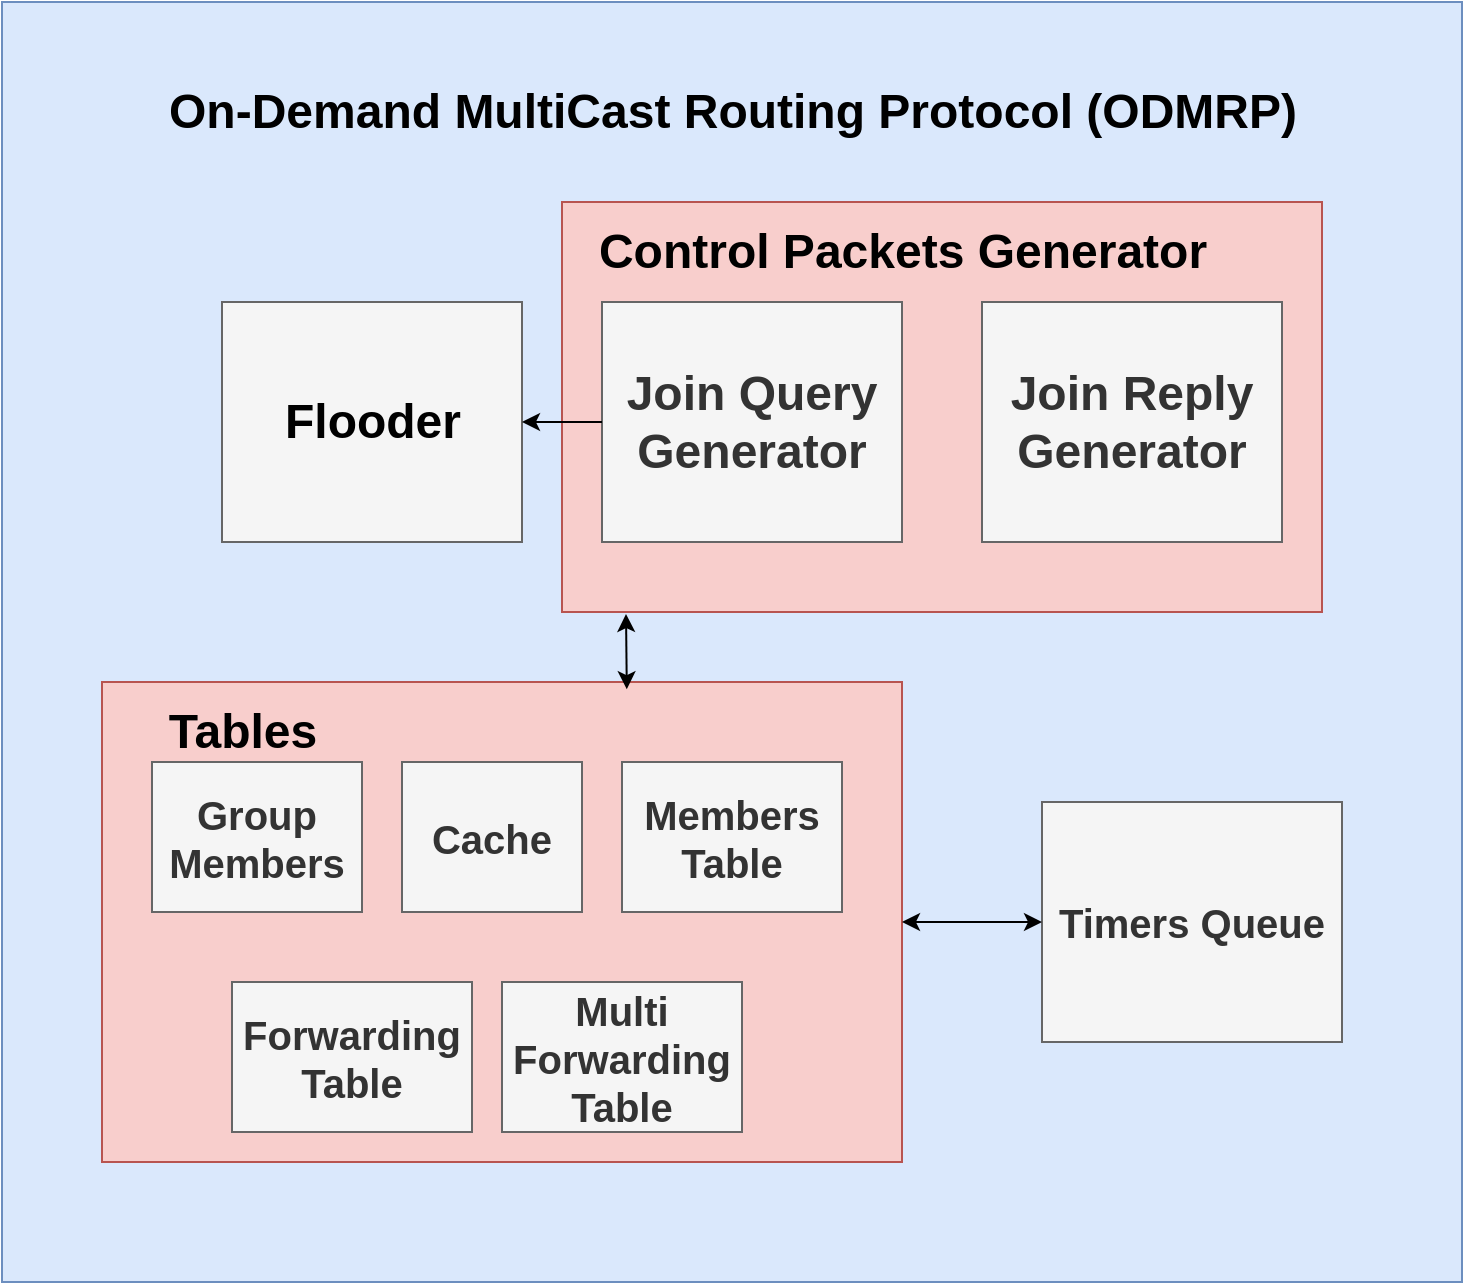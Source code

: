 <mxfile version="14.9.2" type="device"><diagram id="eRYonqHL9b5hYBSjvAid" name="Page-1"><mxGraphModel dx="1422" dy="793" grid="1" gridSize="10" guides="1" tooltips="1" connect="1" arrows="1" fold="1" page="1" pageScale="1" pageWidth="850" pageHeight="1100" math="0" shadow="0"><root><mxCell id="0"/><mxCell id="1" parent="0"/><mxCell id="4z-TqeeIUuypQ0in2cZr-1" value="&lt;h1 align=&quot;center&quot;&gt;&lt;br&gt;&lt;/h1&gt;" style="rounded=0;whiteSpace=wrap;html=1;fillColor=#dae8fc;strokeColor=#6c8ebf;align=center;" parent="1" vertex="1"><mxGeometry x="70" y="130" width="730" height="640" as="geometry"/></mxCell><mxCell id="4z-TqeeIUuypQ0in2cZr-2" value="&lt;h1 style=&quot;font-size: 24px;&quot;&gt;On-Demand MultiCast Routing Protocol (ODMRP)&lt;/h1&gt;" style="text;html=1;align=center;verticalAlign=middle;resizable=0;points=[];autosize=1;strokeColor=none;fontStyle=1;fontFamily=Helvetica;fontSize=24;" parent="1" vertex="1"><mxGeometry x="145" y="150" width="580" height="70" as="geometry"/></mxCell><mxCell id="4z-TqeeIUuypQ0in2cZr-6" value="" style="rounded=0;whiteSpace=wrap;html=1;fillColor=#f5f5f5;strokeColor=#666666;fontColor=#333333;" parent="1" vertex="1"><mxGeometry x="180" y="280" width="150" height="120" as="geometry"/></mxCell><mxCell id="4z-TqeeIUuypQ0in2cZr-7" value="" style="rounded=0;whiteSpace=wrap;html=1;fillColor=#f8cecc;strokeColor=#b85450;" parent="1" vertex="1"><mxGeometry x="120" y="470" width="400" height="240" as="geometry"/></mxCell><mxCell id="4z-TqeeIUuypQ0in2cZr-9" value="" style="rounded=0;whiteSpace=wrap;html=1;fillColor=#f8cecc;strokeColor=#b85450;" parent="1" vertex="1"><mxGeometry x="350" y="230" width="380" height="205" as="geometry"/></mxCell><mxCell id="4z-TqeeIUuypQ0in2cZr-5" value="Join Reply Generator" style="rounded=0;whiteSpace=wrap;html=1;fillColor=#f5f5f5;strokeColor=#666666;fontColor=#333333;fontStyle=1;fontSize=24;" parent="1" vertex="1"><mxGeometry x="560" y="280" width="150" height="120" as="geometry"/></mxCell><mxCell id="4z-TqeeIUuypQ0in2cZr-4" value="Join Query Generator" style="rounded=0;whiteSpace=wrap;html=1;fillColor=#f5f5f5;strokeColor=#666666;fontColor=#333333;fontSize=24;fontStyle=1" parent="1" vertex="1"><mxGeometry x="370" y="280" width="150" height="120" as="geometry"/></mxCell><mxCell id="4z-TqeeIUuypQ0in2cZr-10" value="" style="endArrow=classic;html=1;entryX=1;entryY=0.5;entryDx=0;entryDy=0;exitX=0;exitY=0.5;exitDx=0;exitDy=0;" parent="1" source="4z-TqeeIUuypQ0in2cZr-4" target="4z-TqeeIUuypQ0in2cZr-6" edge="1"><mxGeometry width="50" height="50" relative="1" as="geometry"><mxPoint x="400" y="410" as="sourcePoint"/><mxPoint x="450" y="360" as="targetPoint"/></mxGeometry></mxCell><mxCell id="4z-TqeeIUuypQ0in2cZr-11" value="Control Packets Generator" style="text;html=1;align=center;verticalAlign=middle;resizable=0;points=[];autosize=1;strokeColor=none;fontStyle=1;fontSize=24;" parent="1" vertex="1"><mxGeometry x="360" y="240" width="320" height="30" as="geometry"/></mxCell><mxCell id="4z-TqeeIUuypQ0in2cZr-12" value="Flooder" style="text;html=1;align=center;verticalAlign=middle;resizable=0;points=[];autosize=1;strokeColor=none;fontStyle=1;fontSize=24;" parent="1" vertex="1"><mxGeometry x="205" y="325" width="100" height="30" as="geometry"/></mxCell><mxCell id="4z-TqeeIUuypQ0in2cZr-13" value="" style="endArrow=classic;startArrow=classic;html=1;fontFamily=Helvetica;fontSize=24;exitX=0.656;exitY=0.015;exitDx=0;exitDy=0;exitPerimeter=0;" parent="1" source="4z-TqeeIUuypQ0in2cZr-7" edge="1"><mxGeometry width="50" height="50" relative="1" as="geometry"><mxPoint x="592" y="472" as="sourcePoint"/><mxPoint x="382" y="436" as="targetPoint"/></mxGeometry></mxCell><mxCell id="4z-TqeeIUuypQ0in2cZr-14" value="&lt;b&gt;Tables&lt;/b&gt;" style="text;html=1;align=center;verticalAlign=middle;resizable=0;points=[];autosize=1;strokeColor=none;fontSize=24;fontFamily=Helvetica;" parent="1" vertex="1"><mxGeometry x="145" y="480" width="90" height="30" as="geometry"/></mxCell><mxCell id="4z-TqeeIUuypQ0in2cZr-15" value="Cache" style="rounded=0;whiteSpace=wrap;html=1;fillColor=#f5f5f5;strokeColor=#666666;fontColor=#333333;fontSize=20;fontStyle=1" parent="1" vertex="1"><mxGeometry x="270" y="510" width="90" height="75" as="geometry"/></mxCell><mxCell id="4z-TqeeIUuypQ0in2cZr-16" value="&lt;b style=&quot;font-size: 20px&quot;&gt;&lt;font style=&quot;font-size: 20px&quot;&gt;Group Members&lt;br style=&quot;font-size: 20px&quot;&gt;&lt;/font&gt;&lt;/b&gt;" style="rounded=0;whiteSpace=wrap;html=1;fillColor=#f5f5f5;strokeColor=#666666;fontColor=#333333;fontSize=20;" parent="1" vertex="1"><mxGeometry x="145" y="510" width="105" height="75" as="geometry"/></mxCell><mxCell id="4z-TqeeIUuypQ0in2cZr-17" value="&lt;font style=&quot;font-size: 20px&quot;&gt;&lt;b&gt;Forwarding Table&lt;br&gt;&lt;/b&gt;&lt;/font&gt;" style="rounded=0;whiteSpace=wrap;html=1;fillColor=#f5f5f5;strokeColor=#666666;fontColor=#333333;" parent="1" vertex="1"><mxGeometry x="185" y="620" width="120" height="75" as="geometry"/></mxCell><mxCell id="4z-TqeeIUuypQ0in2cZr-18" value="Multi Forwarding Table" style="rounded=0;whiteSpace=wrap;html=1;fillColor=#f5f5f5;strokeColor=#666666;fontColor=#333333;fontSize=20;fontStyle=1" parent="1" vertex="1"><mxGeometry x="320" y="620" width="120" height="75" as="geometry"/></mxCell><mxCell id="4z-TqeeIUuypQ0in2cZr-19" value="Members Table" style="rounded=0;whiteSpace=wrap;html=1;fillColor=#f5f5f5;strokeColor=#666666;fontColor=#333333;fontSize=20;fontStyle=1" parent="1" vertex="1"><mxGeometry x="380" y="510" width="110" height="75" as="geometry"/></mxCell><mxCell id="EJbDOpf_ghD-xg3aXtjq-2" value="Timers Queue" style="rounded=0;whiteSpace=wrap;html=1;fillColor=#f5f5f5;strokeColor=#666666;fontColor=#333333;fontSize=20;fontStyle=1" vertex="1" parent="1"><mxGeometry x="590" y="530" width="150" height="120" as="geometry"/></mxCell><mxCell id="EJbDOpf_ghD-xg3aXtjq-4" value="" style="endArrow=classic;startArrow=classic;html=1;fontSize=20;entryX=0;entryY=0.5;entryDx=0;entryDy=0;exitX=1;exitY=0.5;exitDx=0;exitDy=0;" edge="1" parent="1" source="4z-TqeeIUuypQ0in2cZr-7" target="EJbDOpf_ghD-xg3aXtjq-2"><mxGeometry width="50" height="50" relative="1" as="geometry"><mxPoint x="560" y="730" as="sourcePoint"/><mxPoint x="610" y="680" as="targetPoint"/></mxGeometry></mxCell></root></mxGraphModel></diagram></mxfile>